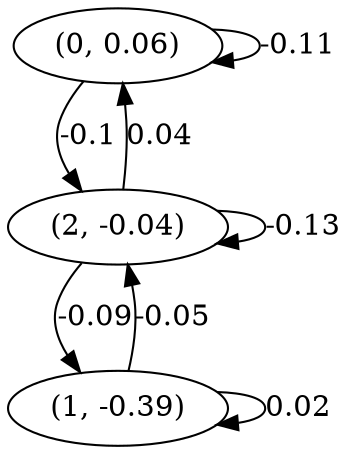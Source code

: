 digraph {
    0 [ label = "(0, 0.06)" ]
    1 [ label = "(1, -0.39)" ]
    2 [ label = "(2, -0.04)" ]
    0 -> 0 [ label = "-0.11" ]
    1 -> 1 [ label = "0.02" ]
    2 -> 2 [ label = "-0.13" ]
    2 -> 0 [ label = "0.04" ]
    2 -> 1 [ label = "-0.09" ]
    0 -> 2 [ label = "-0.1" ]
    1 -> 2 [ label = "-0.05" ]
}

